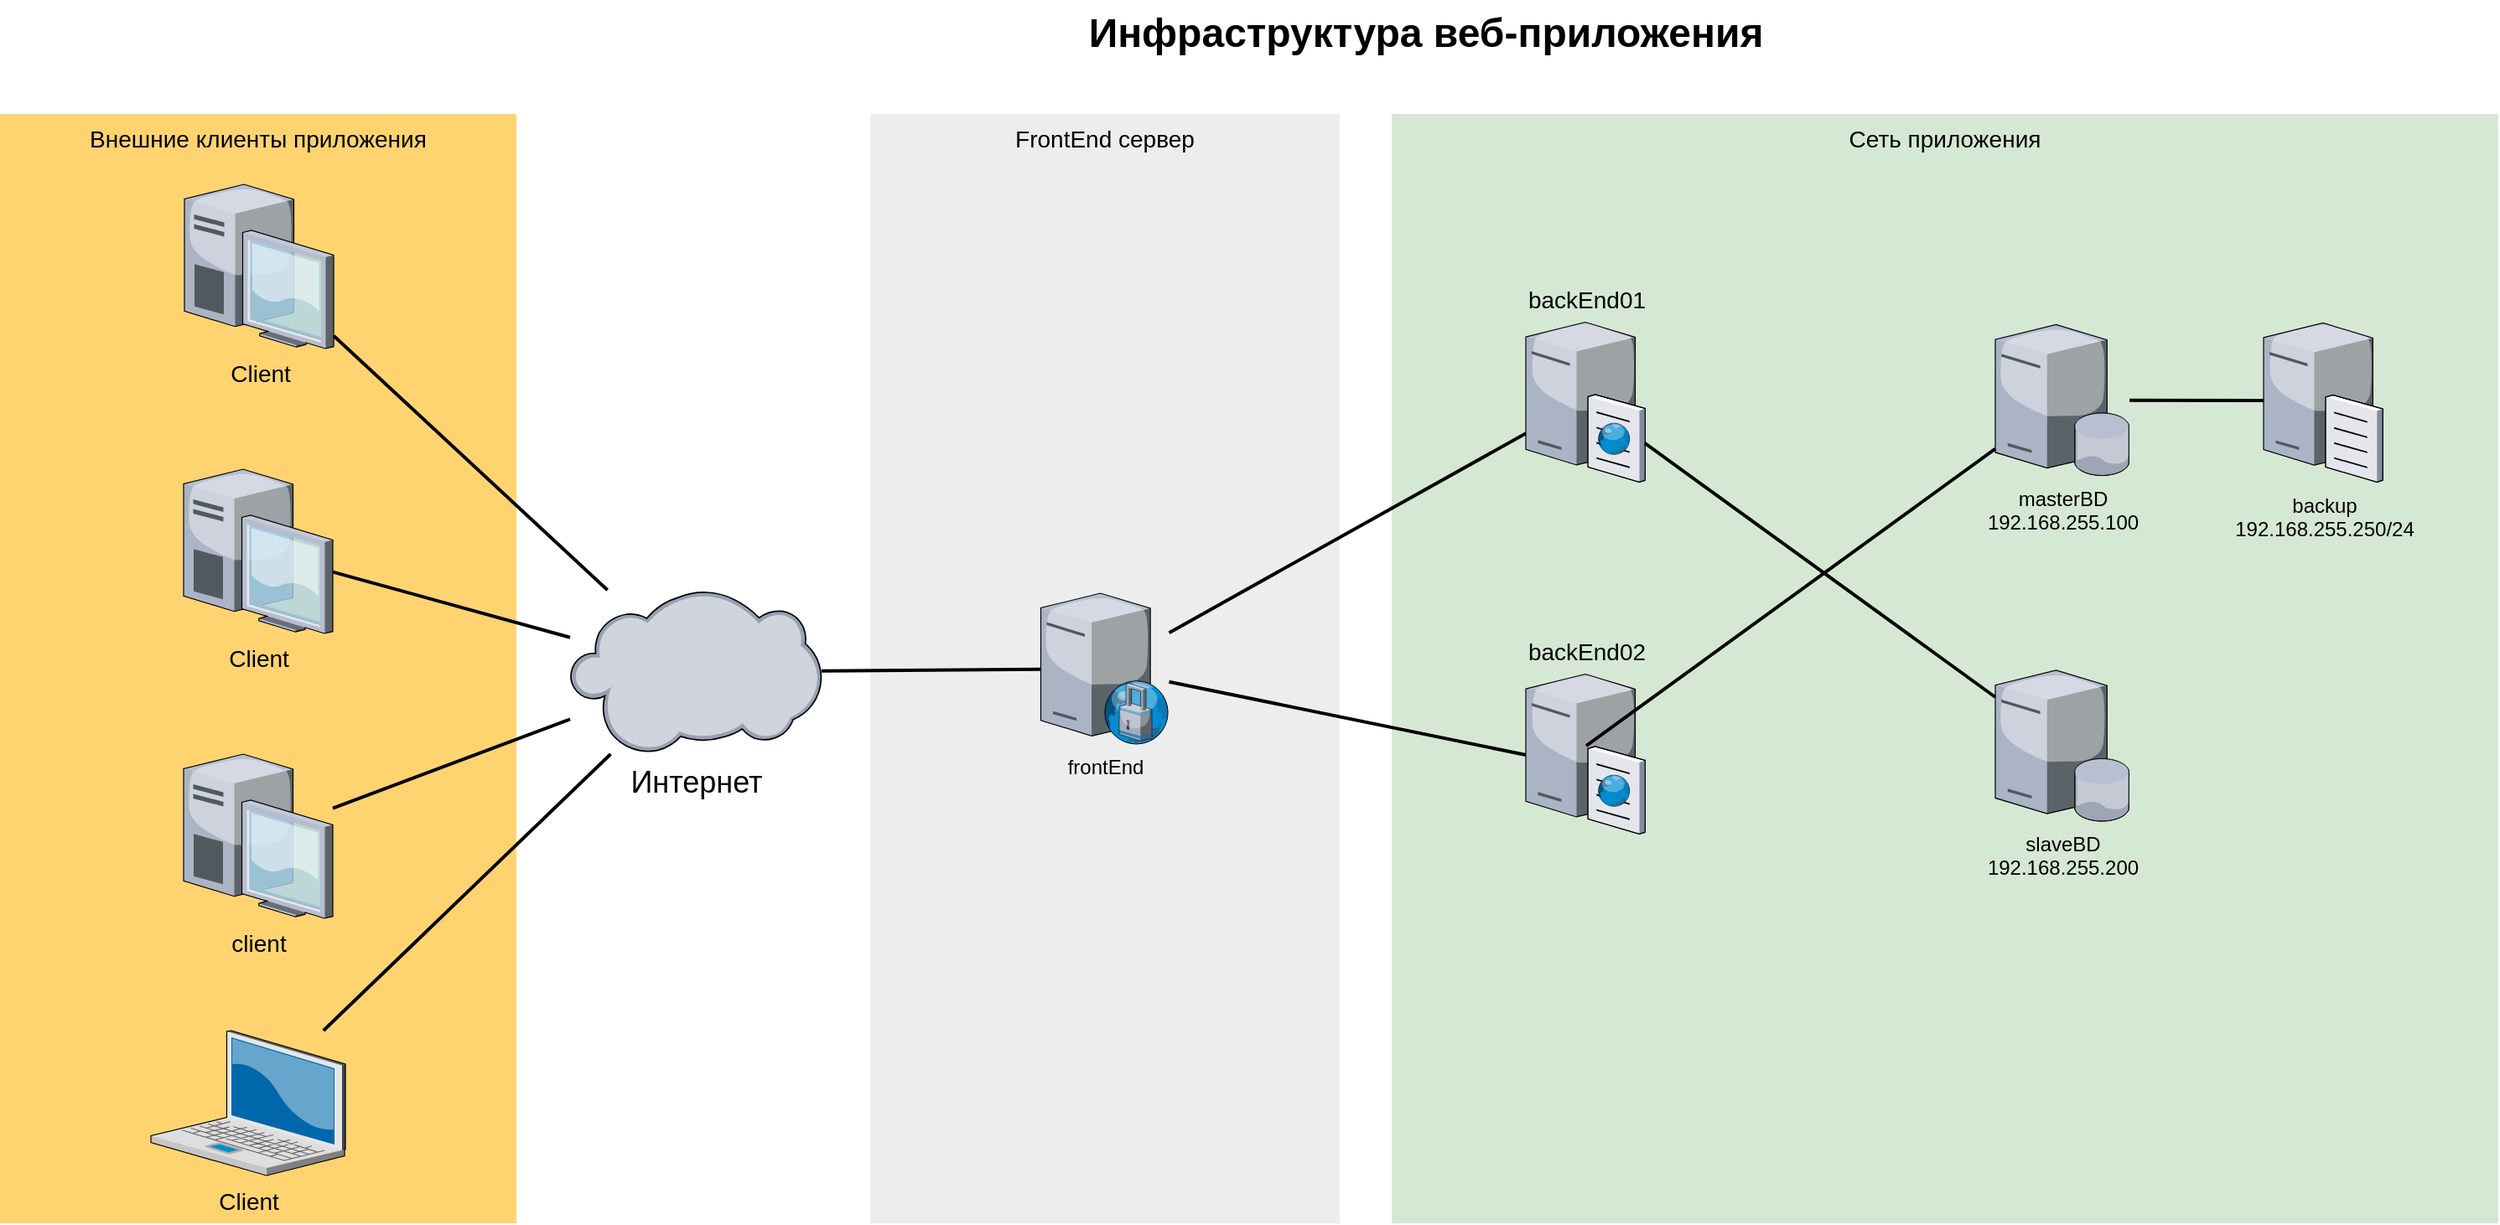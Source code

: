 <mxfile version="24.4.9" type="device">
  <diagram name="Page-1" id="e3a06f82-3646-2815-327d-82caf3d4e204">
    <mxGraphModel dx="1548" dy="922" grid="1" gridSize="10" guides="1" tooltips="1" connect="1" arrows="1" fold="1" page="1" pageScale="1.5" pageWidth="1169" pageHeight="826" background="none" math="0" shadow="0">
      <root>
        <mxCell id="0" style=";html=1;" />
        <mxCell id="1" style=";html=1;" parent="0" />
        <mxCell id="6a7d8f32e03d9370-60" value="Сеть приложения" style="whiteSpace=wrap;html=1;fillColor=#d5e8d4;fontSize=14;strokeColor=none;verticalAlign=top;" parent="1" vertex="1">
          <mxGeometry x="910" y="98" width="660" height="662" as="geometry" />
        </mxCell>
        <mxCell id="6a7d8f32e03d9370-59" value="FrontEnd сервер" style="whiteSpace=wrap;html=1;fillColor=#EDEDED;fontSize=14;strokeColor=none;verticalAlign=top;" parent="1" vertex="1">
          <mxGeometry x="599" y="98" width="280" height="662" as="geometry" />
        </mxCell>
        <mxCell id="6a7d8f32e03d9370-57" value="Внешние клиенты приложения" style="whiteSpace=wrap;html=1;fillColor=#FFD470;gradientColor=none;fontSize=14;strokeColor=none;verticalAlign=top;" parent="1" vertex="1">
          <mxGeometry x="80" y="98" width="308" height="662" as="geometry" />
        </mxCell>
        <mxCell id="6a7d8f32e03d9370-35" style="edgeStyle=none;rounded=0;html=1;startSize=10;endSize=10;jettySize=auto;orthogonalLoop=1;fontSize=14;endArrow=none;endFill=0;strokeWidth=2;" parent="1" source="6a7d8f32e03d9370-2" target="tk2jrE5zfF2r8cTm9u1F-1" edge="1">
          <mxGeometry relative="1" as="geometry">
            <mxPoint x="637" y="693.32" as="targetPoint" />
          </mxGeometry>
        </mxCell>
        <mxCell id="6a7d8f32e03d9370-2" value="Client" style="verticalLabelPosition=bottom;aspect=fixed;html=1;verticalAlign=top;strokeColor=none;shape=mxgraph.citrix.laptop_2;fillColor=#66B2FF;gradientColor=#0066CC;fontSize=14;" parent="1" vertex="1">
          <mxGeometry x="170.0" y="645" width="116" height="86.5" as="geometry" />
        </mxCell>
        <mxCell id="6a7d8f32e03d9370-34" style="edgeStyle=none;rounded=0;html=1;startSize=10;endSize=10;jettySize=auto;orthogonalLoop=1;fontSize=14;endArrow=none;endFill=0;strokeWidth=2;" parent="1" source="6a7d8f32e03d9370-3" target="tk2jrE5zfF2r8cTm9u1F-1" edge="1">
          <mxGeometry relative="1" as="geometry">
            <mxPoint x="637" y="529.147" as="targetPoint" />
          </mxGeometry>
        </mxCell>
        <mxCell id="6a7d8f32e03d9370-3" value="client" style="verticalLabelPosition=bottom;aspect=fixed;html=1;verticalAlign=top;strokeColor=none;shape=mxgraph.citrix.desktop;fillColor=#66B2FF;gradientColor=#0066CC;fontSize=14;" parent="1" vertex="1">
          <mxGeometry x="189.5" y="480.0" width="89" height="98" as="geometry" />
        </mxCell>
        <mxCell id="6a7d8f32e03d9370-33" style="edgeStyle=none;rounded=0;html=1;startSize=10;endSize=10;jettySize=auto;orthogonalLoop=1;fontSize=14;endArrow=none;endFill=0;strokeWidth=2;" parent="1" source="6a7d8f32e03d9370-4" target="tk2jrE5zfF2r8cTm9u1F-1" edge="1">
          <mxGeometry relative="1" as="geometry">
            <mxPoint x="637" y="365.147" as="targetPoint" />
          </mxGeometry>
        </mxCell>
        <mxCell id="6a7d8f32e03d9370-4" value="Client" style="verticalLabelPosition=bottom;aspect=fixed;html=1;verticalAlign=top;strokeColor=none;shape=mxgraph.citrix.desktop;fillColor=#66B2FF;gradientColor=#0066CC;fontSize=14;" parent="1" vertex="1">
          <mxGeometry x="189.5" y="310.0" width="89" height="98" as="geometry" />
        </mxCell>
        <mxCell id="6a7d8f32e03d9370-32" style="edgeStyle=none;rounded=0;html=1;startSize=10;endSize=10;jettySize=auto;orthogonalLoop=1;fontSize=14;endArrow=none;endFill=0;strokeWidth=2;" parent="1" source="6a7d8f32e03d9370-5" target="tk2jrE5zfF2r8cTm9u1F-1" edge="1">
          <mxGeometry relative="1" as="geometry">
            <mxPoint x="637" y="201.137" as="targetPoint" />
          </mxGeometry>
        </mxCell>
        <mxCell id="6a7d8f32e03d9370-5" value="Client" style="verticalLabelPosition=bottom;aspect=fixed;html=1;verticalAlign=top;strokeColor=none;shape=mxgraph.citrix.desktop;fillColor=#66B2FF;gradientColor=#0066CC;fontSize=14;" parent="1" vertex="1">
          <mxGeometry x="190.0" y="140.0" width="89" height="98" as="geometry" />
        </mxCell>
        <mxCell id="6a7d8f32e03d9370-49" style="edgeStyle=none;rounded=0;html=1;startSize=10;endSize=10;jettySize=auto;orthogonalLoop=1;fontSize=14;endArrow=none;endFill=0;strokeWidth=2;" parent="1" source="tk2jrE5zfF2r8cTm9u1F-8" target="tk2jrE5zfF2r8cTm9u1F-2" edge="1">
          <mxGeometry relative="1" as="geometry">
            <mxPoint x="1103" y="269.528" as="sourcePoint" />
            <mxPoint x="1001.754" y="623.5" as="targetPoint" />
          </mxGeometry>
        </mxCell>
        <mxCell id="6a7d8f32e03d9370-62" value="Инфраструктура веб-приложения" style="text;strokeColor=none;fillColor=none;html=1;fontSize=24;fontStyle=1;verticalAlign=middle;align=center;" parent="1" vertex="1">
          <mxGeometry x="499" y="30" width="861" height="40" as="geometry" />
        </mxCell>
        <mxCell id="tk2jrE5zfF2r8cTm9u1F-1" value="&lt;font style=&quot;font-size: 18px;&quot;&gt;Интернет&lt;/font&gt;" style="verticalLabelPosition=bottom;sketch=0;aspect=fixed;html=1;verticalAlign=top;strokeColor=none;align=center;outlineConnect=0;shape=mxgraph.citrix.cloud;" vertex="1" parent="1">
          <mxGeometry x="420" y="382.11" width="150" height="97.89" as="geometry" />
        </mxCell>
        <mxCell id="tk2jrE5zfF2r8cTm9u1F-3" style="edgeStyle=none;rounded=0;html=1;startSize=10;endSize=10;jettySize=auto;orthogonalLoop=1;fontSize=14;endArrow=none;endFill=0;strokeWidth=2;" edge="1" parent="1" source="tk2jrE5zfF2r8cTm9u1F-1" target="tk2jrE5zfF2r8cTm9u1F-8">
          <mxGeometry relative="1" as="geometry">
            <mxPoint x="552.5" y="519.998" as="sourcePoint" />
            <mxPoint x="703.5" y="696.61" as="targetPoint" />
          </mxGeometry>
        </mxCell>
        <mxCell id="tk2jrE5zfF2r8cTm9u1F-2" value="backEnd01" style="verticalLabelPosition=top;aspect=fixed;html=1;verticalAlign=bottom;strokeColor=none;shape=mxgraph.citrix.cache_server;fillColor=#66B2FF;gradientColor=#0066CC;fontSize=14;labelPosition=center;align=center;" vertex="1" parent="1">
          <mxGeometry x="990" y="220" width="71" height="97.5" as="geometry" />
        </mxCell>
        <mxCell id="tk2jrE5zfF2r8cTm9u1F-6" value="masterBD&lt;div&gt;192.168.255.100&lt;/div&gt;" style="verticalLabelPosition=bottom;sketch=0;aspect=fixed;html=1;verticalAlign=top;strokeColor=none;align=center;outlineConnect=0;shape=mxgraph.citrix.database_server;" vertex="1" parent="1">
          <mxGeometry x="1270" y="223.75" width="80" height="90" as="geometry" />
        </mxCell>
        <mxCell id="tk2jrE5zfF2r8cTm9u1F-7" value="slaveBD&lt;div&gt;192.168.255.200&lt;/div&gt;" style="verticalLabelPosition=bottom;sketch=0;aspect=fixed;html=1;verticalAlign=top;strokeColor=none;align=center;outlineConnect=0;shape=mxgraph.citrix.database_server;" vertex="1" parent="1">
          <mxGeometry x="1270" y="430" width="80" height="90" as="geometry" />
        </mxCell>
        <mxCell id="tk2jrE5zfF2r8cTm9u1F-8" value="frontEnd" style="verticalLabelPosition=bottom;sketch=0;aspect=fixed;html=1;verticalAlign=top;strokeColor=none;align=center;outlineConnect=0;shape=mxgraph.citrix.proxy_server;" vertex="1" parent="1">
          <mxGeometry x="700.75" y="384" width="76.5" height="90" as="geometry" />
        </mxCell>
        <mxCell id="tk2jrE5zfF2r8cTm9u1F-10" style="edgeStyle=none;rounded=0;html=1;startSize=10;endSize=10;jettySize=auto;orthogonalLoop=1;fontSize=14;endArrow=none;endFill=0;strokeWidth=2;entryX=0.31;entryY=0.564;entryDx=0;entryDy=0;entryPerimeter=0;" edge="1" parent="1" source="tk2jrE5zfF2r8cTm9u1F-8" target="tk2jrE5zfF2r8cTm9u1F-9">
          <mxGeometry relative="1" as="geometry">
            <mxPoint x="787" y="418" as="sourcePoint" />
            <mxPoint x="1000" y="299" as="targetPoint" />
          </mxGeometry>
        </mxCell>
        <mxCell id="tk2jrE5zfF2r8cTm9u1F-9" value="backEnd02" style="verticalLabelPosition=top;aspect=fixed;html=1;verticalAlign=bottom;strokeColor=none;shape=mxgraph.citrix.cache_server;fillColor=#66B2FF;gradientColor=#0066CC;fontSize=14;labelPosition=center;align=center;" vertex="1" parent="1">
          <mxGeometry x="990" y="430" width="71" height="97.5" as="geometry" />
        </mxCell>
        <mxCell id="tk2jrE5zfF2r8cTm9u1F-11" style="edgeStyle=none;rounded=0;html=1;startSize=10;endSize=10;jettySize=auto;orthogonalLoop=1;fontSize=14;endArrow=none;endFill=0;strokeWidth=2;" edge="1" parent="1" source="tk2jrE5zfF2r8cTm9u1F-2" target="tk2jrE5zfF2r8cTm9u1F-7">
          <mxGeometry relative="1" as="geometry">
            <mxPoint x="787" y="418" as="sourcePoint" />
            <mxPoint x="1000" y="299" as="targetPoint" />
          </mxGeometry>
        </mxCell>
        <mxCell id="tk2jrE5zfF2r8cTm9u1F-12" style="edgeStyle=none;rounded=0;html=1;startSize=10;endSize=10;jettySize=auto;orthogonalLoop=1;fontSize=14;endArrow=none;endFill=0;strokeWidth=2;entryX=0.507;entryY=0.462;entryDx=0;entryDy=0;entryPerimeter=0;" edge="1" parent="1" source="tk2jrE5zfF2r8cTm9u1F-6" target="tk2jrE5zfF2r8cTm9u1F-9">
          <mxGeometry relative="1" as="geometry">
            <mxPoint x="1071" y="304" as="sourcePoint" />
            <mxPoint x="1280" y="456" as="targetPoint" />
          </mxGeometry>
        </mxCell>
        <mxCell id="tk2jrE5zfF2r8cTm9u1F-13" value="backup&lt;div&gt;192.168.255.250/24&lt;/div&gt;" style="verticalLabelPosition=bottom;sketch=0;aspect=fixed;html=1;verticalAlign=top;strokeColor=none;align=center;outlineConnect=0;shape=mxgraph.citrix.file_server;" vertex="1" parent="1">
          <mxGeometry x="1430" y="220.5" width="71" height="97" as="geometry" />
        </mxCell>
        <mxCell id="tk2jrE5zfF2r8cTm9u1F-14" style="edgeStyle=none;rounded=0;html=1;startSize=10;endSize=10;jettySize=auto;orthogonalLoop=1;fontSize=14;endArrow=none;endFill=0;strokeWidth=2;" edge="1" parent="1" source="tk2jrE5zfF2r8cTm9u1F-6" target="tk2jrE5zfF2r8cTm9u1F-13">
          <mxGeometry relative="1" as="geometry">
            <mxPoint x="1280" y="308" as="sourcePoint" />
            <mxPoint x="1036" y="485" as="targetPoint" />
          </mxGeometry>
        </mxCell>
      </root>
    </mxGraphModel>
  </diagram>
</mxfile>
